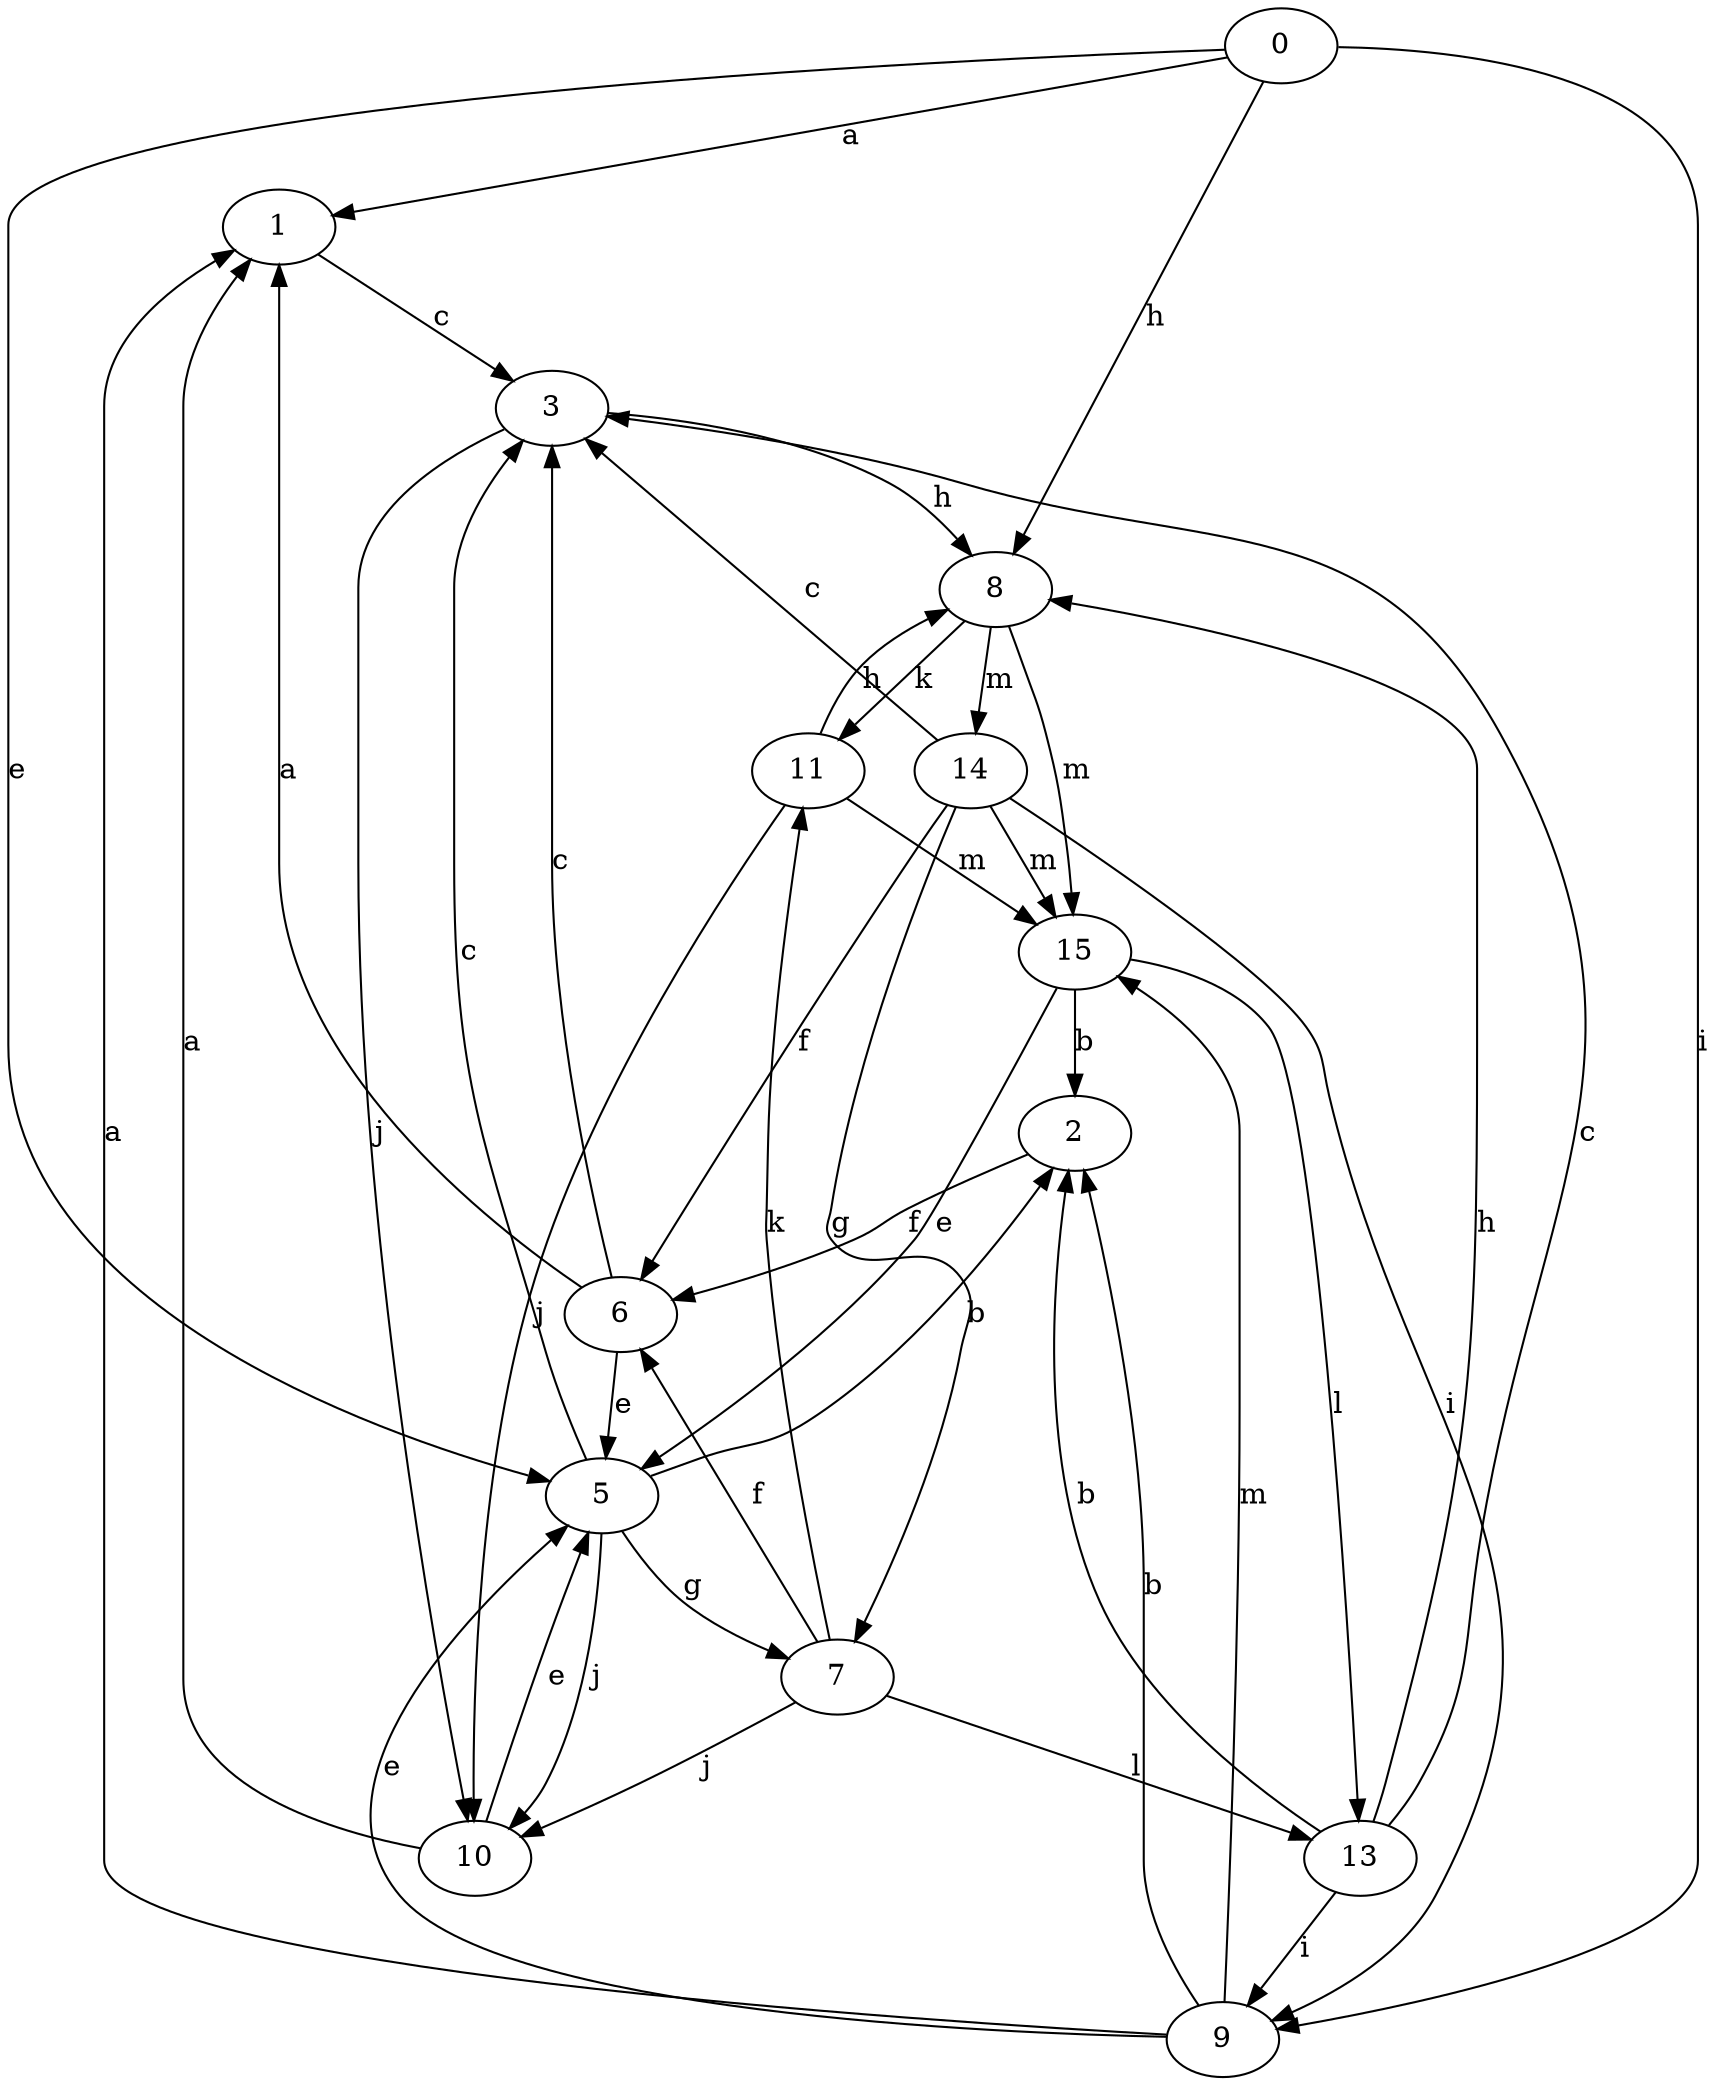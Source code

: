 strict digraph  {
0;
1;
2;
3;
5;
6;
7;
8;
9;
10;
11;
13;
14;
15;
0 -> 1  [label=a];
0 -> 5  [label=e];
0 -> 8  [label=h];
0 -> 9  [label=i];
1 -> 3  [label=c];
2 -> 6  [label=f];
3 -> 8  [label=h];
3 -> 10  [label=j];
5 -> 2  [label=b];
5 -> 3  [label=c];
5 -> 7  [label=g];
5 -> 10  [label=j];
6 -> 1  [label=a];
6 -> 3  [label=c];
6 -> 5  [label=e];
7 -> 6  [label=f];
7 -> 10  [label=j];
7 -> 11  [label=k];
7 -> 13  [label=l];
8 -> 11  [label=k];
8 -> 14  [label=m];
8 -> 15  [label=m];
9 -> 1  [label=a];
9 -> 2  [label=b];
9 -> 5  [label=e];
9 -> 15  [label=m];
10 -> 1  [label=a];
10 -> 5  [label=e];
11 -> 8  [label=h];
11 -> 10  [label=j];
11 -> 15  [label=m];
13 -> 2  [label=b];
13 -> 3  [label=c];
13 -> 8  [label=h];
13 -> 9  [label=i];
14 -> 3  [label=c];
14 -> 6  [label=f];
14 -> 7  [label=g];
14 -> 9  [label=i];
14 -> 15  [label=m];
15 -> 2  [label=b];
15 -> 5  [label=e];
15 -> 13  [label=l];
}
